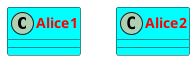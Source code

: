 {
  "sha1": "3bi6uokkxolxa7d58cwwq1wsjtovtuq",
  "insertion": {
    "when": "2024-05-30T20:48:20.230Z",
    "url": "https://github.com/plantuml/plantuml/issues/1253",
    "user": "plantuml@gmail.com"
  }
}
@startuml
<style>
classDiagram {
    RoundCorner 15
    .mystyle {
    	RoundCorner 5
        BackgroundColor cyan
        FontStyle Bold
        FontColor red
    }
}
</style>
class Alice1 <<<mystyle>>> {}
class Alice2 <<<mystyle>>> {
}
@enduml
